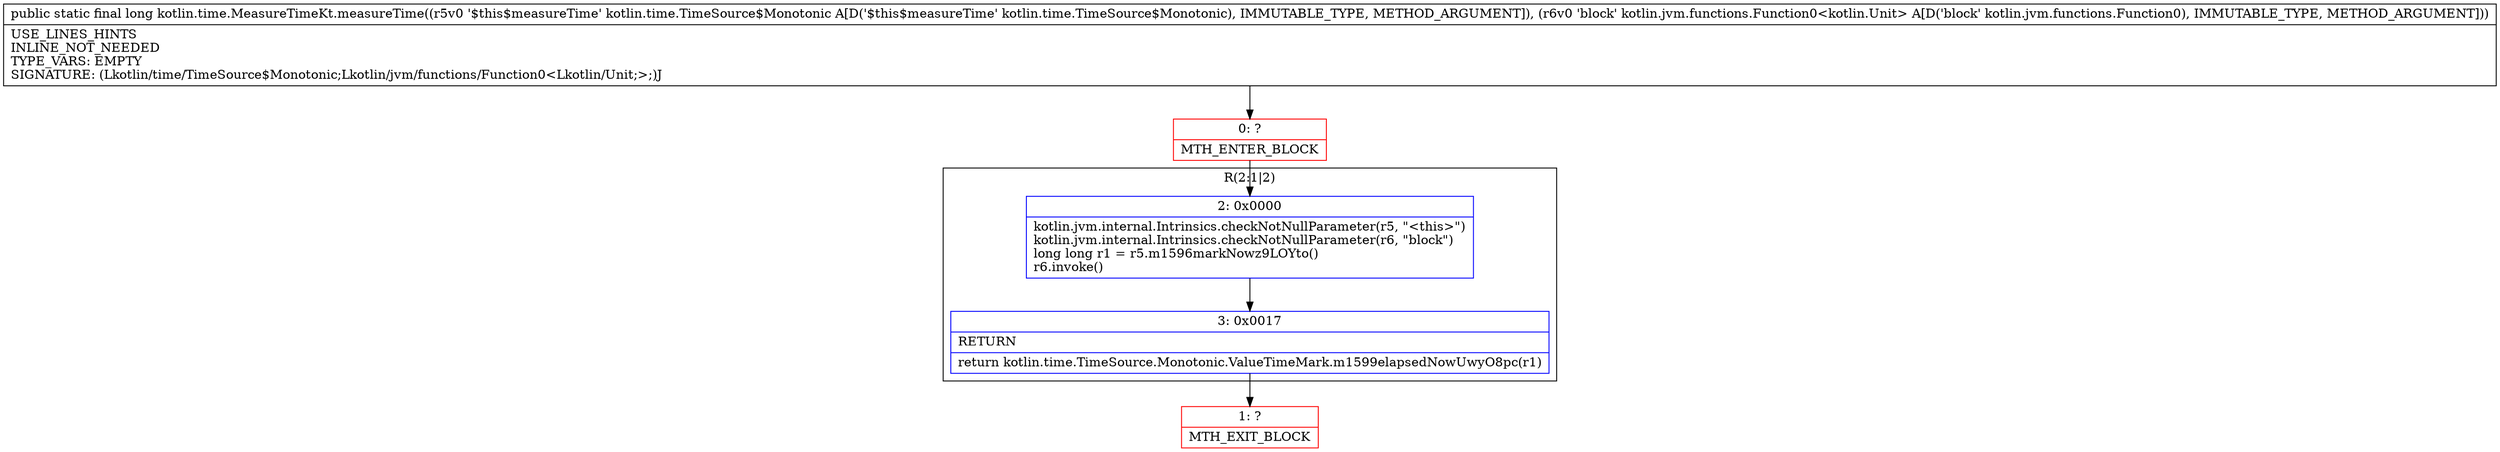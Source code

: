 digraph "CFG forkotlin.time.MeasureTimeKt.measureTime(Lkotlin\/time\/TimeSource$Monotonic;Lkotlin\/jvm\/functions\/Function0;)J" {
subgraph cluster_Region_908870352 {
label = "R(2:1|2)";
node [shape=record,color=blue];
Node_2 [shape=record,label="{2\:\ 0x0000|kotlin.jvm.internal.Intrinsics.checkNotNullParameter(r5, \"\<this\>\")\lkotlin.jvm.internal.Intrinsics.checkNotNullParameter(r6, \"block\")\llong long r1 = r5.m1596markNowz9LOYto()\lr6.invoke()\l}"];
Node_3 [shape=record,label="{3\:\ 0x0017|RETURN\l|return kotlin.time.TimeSource.Monotonic.ValueTimeMark.m1599elapsedNowUwyO8pc(r1)\l}"];
}
Node_0 [shape=record,color=red,label="{0\:\ ?|MTH_ENTER_BLOCK\l}"];
Node_1 [shape=record,color=red,label="{1\:\ ?|MTH_EXIT_BLOCK\l}"];
MethodNode[shape=record,label="{public static final long kotlin.time.MeasureTimeKt.measureTime((r5v0 '$this$measureTime' kotlin.time.TimeSource$Monotonic A[D('$this$measureTime' kotlin.time.TimeSource$Monotonic), IMMUTABLE_TYPE, METHOD_ARGUMENT]), (r6v0 'block' kotlin.jvm.functions.Function0\<kotlin.Unit\> A[D('block' kotlin.jvm.functions.Function0), IMMUTABLE_TYPE, METHOD_ARGUMENT]))  | USE_LINES_HINTS\lINLINE_NOT_NEEDED\lTYPE_VARS: EMPTY\lSIGNATURE: (Lkotlin\/time\/TimeSource$Monotonic;Lkotlin\/jvm\/functions\/Function0\<Lkotlin\/Unit;\>;)J\l}"];
MethodNode -> Node_0;Node_2 -> Node_3;
Node_3 -> Node_1;
Node_0 -> Node_2;
}

